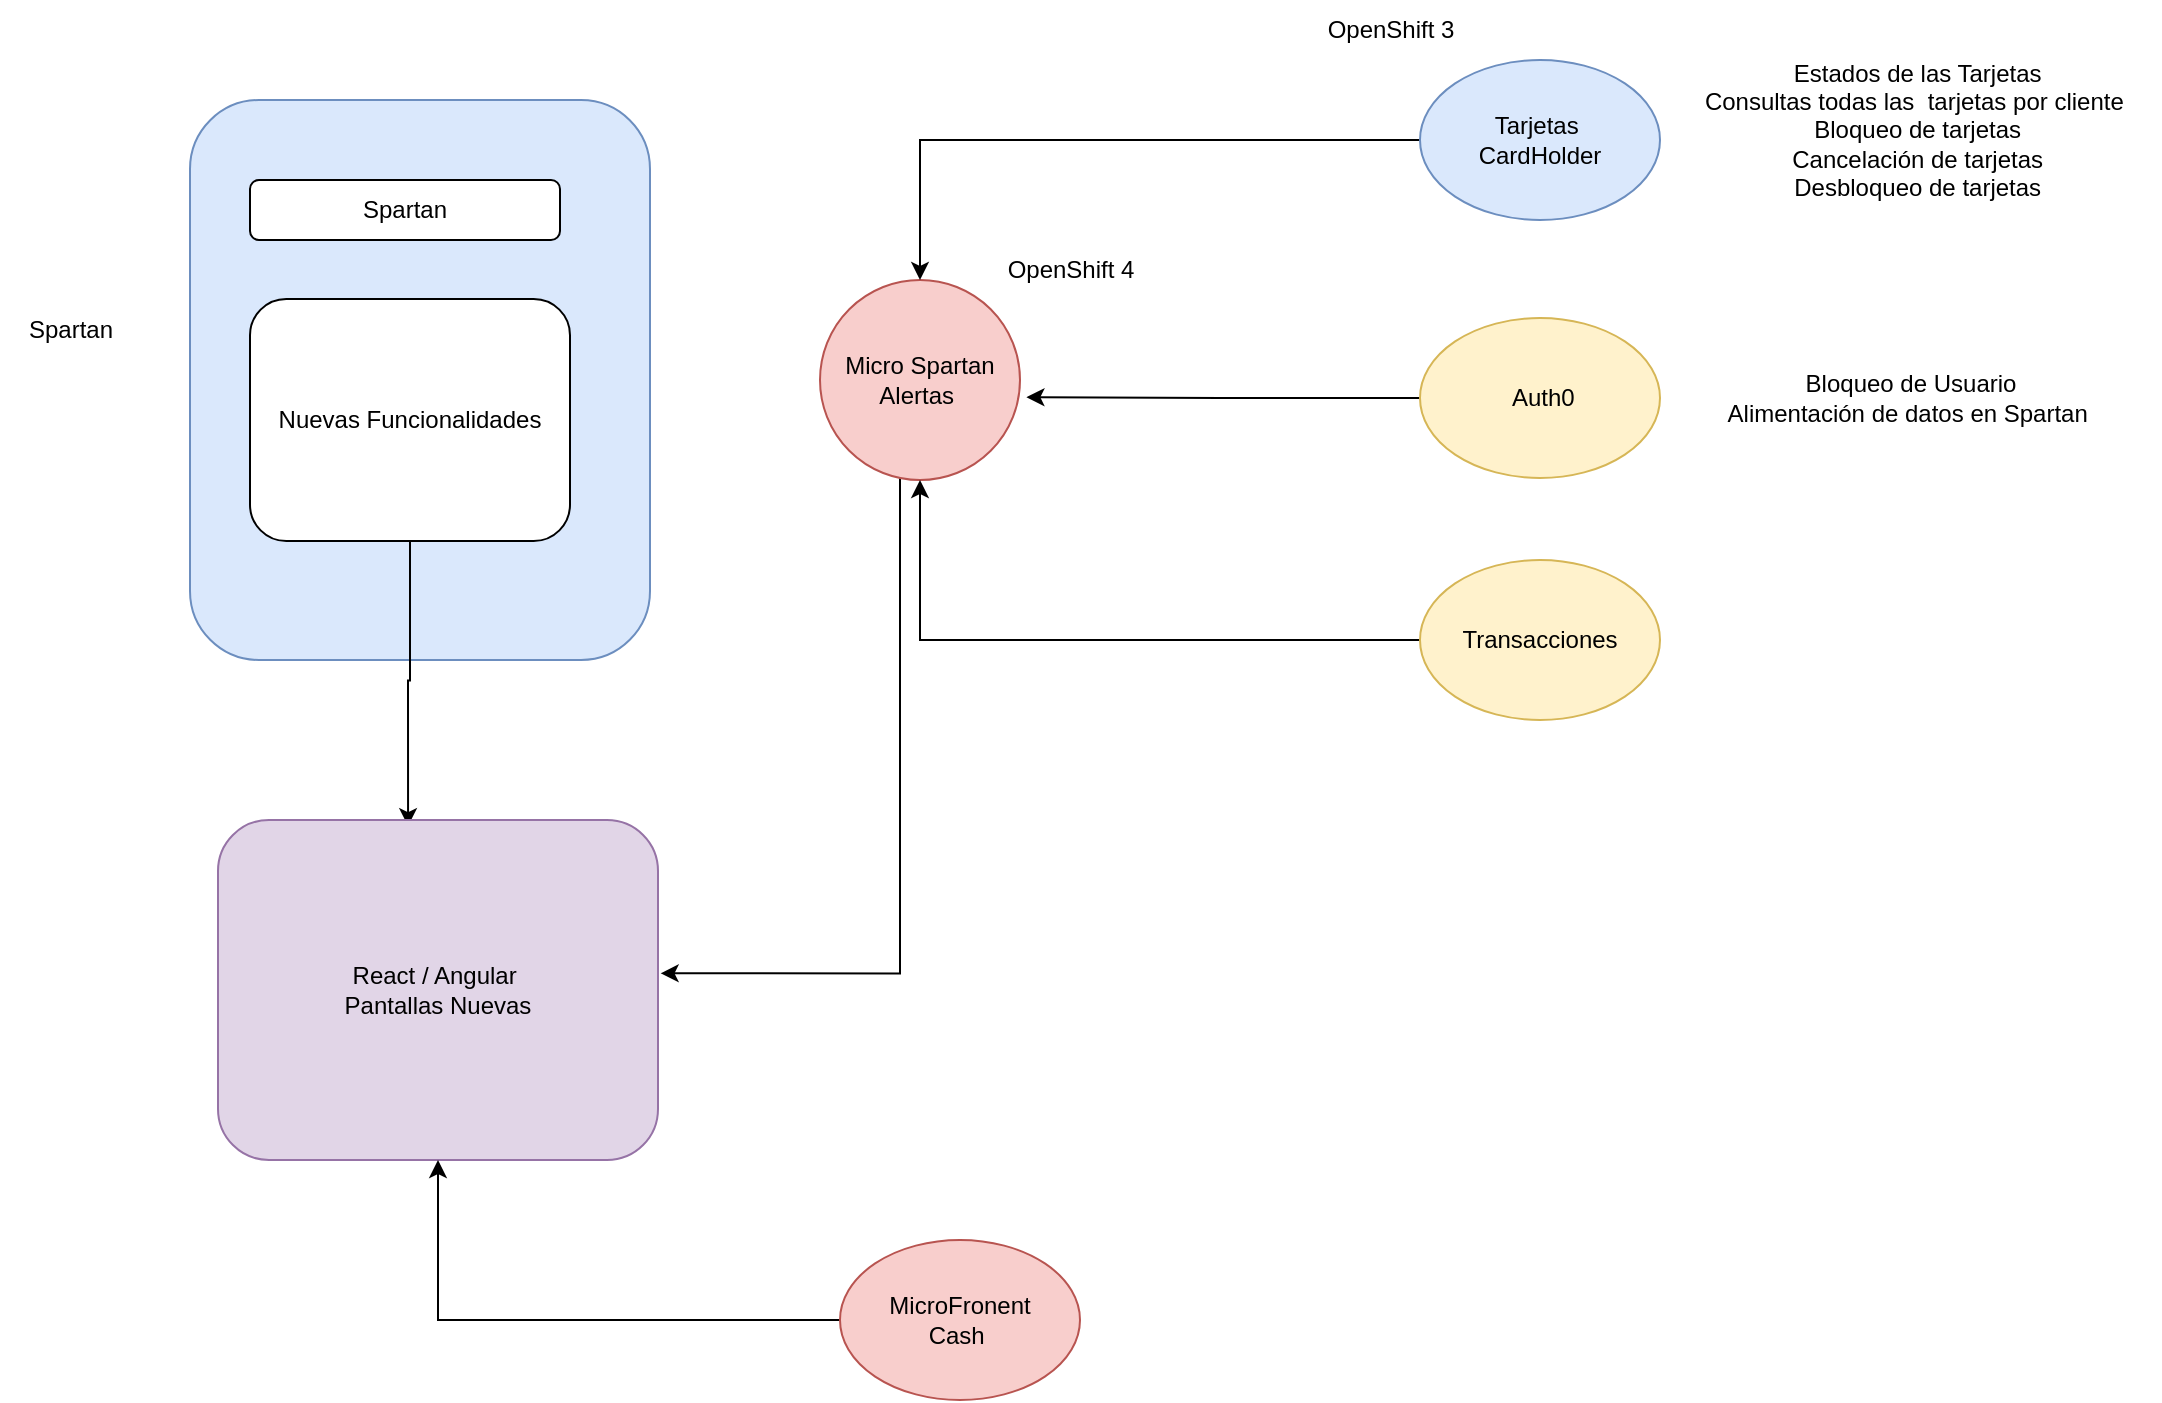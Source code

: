 <mxfile version="21.6.6" type="github">
  <diagram name="Página-1" id="hEknlPQeBrC4TR-3DNIL">
    <mxGraphModel dx="3836" dy="1171" grid="1" gridSize="10" guides="1" tooltips="1" connect="1" arrows="1" fold="1" page="1" pageScale="1" pageWidth="827" pageHeight="1169" math="0" shadow="0">
      <root>
        <mxCell id="0" />
        <mxCell id="1" parent="0" />
        <mxCell id="wCBqZtyIlqEZEFPoaTUq-20" style="edgeStyle=orthogonalEdgeStyle;rounded=0;orthogonalLoop=1;jettySize=auto;html=1;entryX=1.006;entryY=0.451;entryDx=0;entryDy=0;entryPerimeter=0;" parent="1" source="wCBqZtyIlqEZEFPoaTUq-1" target="wCBqZtyIlqEZEFPoaTUq-19" edge="1">
          <mxGeometry relative="1" as="geometry">
            <Array as="points">
              <mxPoint x="230" y="487" />
            </Array>
          </mxGeometry>
        </mxCell>
        <mxCell id="wCBqZtyIlqEZEFPoaTUq-1" value="Micro Spartan Alertas&amp;nbsp;" style="ellipse;whiteSpace=wrap;html=1;aspect=fixed;fillColor=#f8cecc;strokeColor=#b85450;" parent="1" vertex="1">
          <mxGeometry x="190" y="140" width="100" height="100" as="geometry" />
        </mxCell>
        <mxCell id="wCBqZtyIlqEZEFPoaTUq-5" style="edgeStyle=orthogonalEdgeStyle;rounded=0;orthogonalLoop=1;jettySize=auto;html=1;entryX=0.5;entryY=0;entryDx=0;entryDy=0;" parent="1" source="wCBqZtyIlqEZEFPoaTUq-2" target="wCBqZtyIlqEZEFPoaTUq-1" edge="1">
          <mxGeometry relative="1" as="geometry" />
        </mxCell>
        <mxCell id="wCBqZtyIlqEZEFPoaTUq-2" value="Tarjetas&amp;nbsp;&lt;br&gt;CardHolder" style="ellipse;whiteSpace=wrap;html=1;fillColor=#dae8fc;strokeColor=#6c8ebf;" parent="1" vertex="1">
          <mxGeometry x="490" y="30" width="120" height="80" as="geometry" />
        </mxCell>
        <mxCell id="wCBqZtyIlqEZEFPoaTUq-6" style="edgeStyle=orthogonalEdgeStyle;rounded=0;orthogonalLoop=1;jettySize=auto;html=1;entryX=1.032;entryY=0.586;entryDx=0;entryDy=0;entryPerimeter=0;" parent="1" source="wCBqZtyIlqEZEFPoaTUq-3" target="wCBqZtyIlqEZEFPoaTUq-1" edge="1">
          <mxGeometry relative="1" as="geometry" />
        </mxCell>
        <mxCell id="wCBqZtyIlqEZEFPoaTUq-3" value="&amp;nbsp;Auth0" style="ellipse;whiteSpace=wrap;html=1;fillColor=#fff2cc;strokeColor=#d6b656;" parent="1" vertex="1">
          <mxGeometry x="490" y="159" width="120" height="80" as="geometry" />
        </mxCell>
        <mxCell id="wCBqZtyIlqEZEFPoaTUq-7" style="edgeStyle=orthogonalEdgeStyle;rounded=0;orthogonalLoop=1;jettySize=auto;html=1;entryX=0.5;entryY=1;entryDx=0;entryDy=0;" parent="1" source="wCBqZtyIlqEZEFPoaTUq-4" target="wCBqZtyIlqEZEFPoaTUq-1" edge="1">
          <mxGeometry relative="1" as="geometry" />
        </mxCell>
        <mxCell id="wCBqZtyIlqEZEFPoaTUq-4" value="Transacciones" style="ellipse;whiteSpace=wrap;html=1;fillColor=#fff2cc;strokeColor=#d6b656;" parent="1" vertex="1">
          <mxGeometry x="490" y="280" width="120" height="80" as="geometry" />
        </mxCell>
        <mxCell id="wCBqZtyIlqEZEFPoaTUq-10" value="" style="rounded=1;whiteSpace=wrap;html=1;fillColor=#dae8fc;strokeColor=#6c8ebf;" parent="1" vertex="1">
          <mxGeometry x="-125" y="50" width="230" height="280" as="geometry" />
        </mxCell>
        <mxCell id="wCBqZtyIlqEZEFPoaTUq-21" style="edgeStyle=orthogonalEdgeStyle;rounded=0;orthogonalLoop=1;jettySize=auto;html=1;entryX=0.432;entryY=0.018;entryDx=0;entryDy=0;entryPerimeter=0;" parent="1" source="wCBqZtyIlqEZEFPoaTUq-8" target="wCBqZtyIlqEZEFPoaTUq-19" edge="1">
          <mxGeometry relative="1" as="geometry" />
        </mxCell>
        <mxCell id="wCBqZtyIlqEZEFPoaTUq-8" value="Nuevas Funcionalidades" style="rounded=1;whiteSpace=wrap;html=1;" parent="1" vertex="1">
          <mxGeometry x="-95" y="149.5" width="160" height="121" as="geometry" />
        </mxCell>
        <mxCell id="wCBqZtyIlqEZEFPoaTUq-12" value="Spartan" style="rounded=1;whiteSpace=wrap;html=1;" parent="1" vertex="1">
          <mxGeometry x="-95" y="90" width="155" height="30" as="geometry" />
        </mxCell>
        <mxCell id="wCBqZtyIlqEZEFPoaTUq-13" value="Estados de las Tarjetas&amp;nbsp;&lt;br&gt;Consultas todas las&amp;nbsp; tarjetas por cliente&amp;nbsp;&amp;nbsp;&lt;br&gt;Bloqueo de tarjetas&amp;nbsp;&lt;br&gt;Cancelación de tarjetas&amp;nbsp;&lt;br&gt;Desbloqueo de tarjetas&amp;nbsp;" style="text;html=1;align=center;verticalAlign=middle;resizable=0;points=[];autosize=1;strokeColor=none;fillColor=none;" parent="1" vertex="1">
          <mxGeometry x="620" y="20" width="240" height="90" as="geometry" />
        </mxCell>
        <mxCell id="wCBqZtyIlqEZEFPoaTUq-14" value="Bloqueo de Usuario&lt;br&gt;Alimentación de datos en Spartan&amp;nbsp;" style="text;html=1;align=center;verticalAlign=middle;resizable=0;points=[];autosize=1;strokeColor=none;fillColor=none;" parent="1" vertex="1">
          <mxGeometry x="630" y="179" width="210" height="40" as="geometry" />
        </mxCell>
        <mxCell id="wCBqZtyIlqEZEFPoaTUq-16" value="OpenShift 4" style="text;html=1;align=center;verticalAlign=middle;resizable=0;points=[];autosize=1;strokeColor=none;fillColor=none;" parent="1" vertex="1">
          <mxGeometry x="270" y="119.5" width="90" height="30" as="geometry" />
        </mxCell>
        <mxCell id="wCBqZtyIlqEZEFPoaTUq-17" value="OpenShift 3" style="text;html=1;align=center;verticalAlign=middle;resizable=0;points=[];autosize=1;strokeColor=none;fillColor=none;" parent="1" vertex="1">
          <mxGeometry x="430" width="90" height="30" as="geometry" />
        </mxCell>
        <mxCell id="wCBqZtyIlqEZEFPoaTUq-18" value="Spartan" style="text;html=1;align=center;verticalAlign=middle;resizable=0;points=[];autosize=1;strokeColor=none;fillColor=none;" parent="1" vertex="1">
          <mxGeometry x="-220" y="149.5" width="70" height="30" as="geometry" />
        </mxCell>
        <mxCell id="wCBqZtyIlqEZEFPoaTUq-19" value="React / Angular&amp;nbsp;&lt;br&gt;Pantallas Nuevas" style="rounded=1;whiteSpace=wrap;html=1;fillColor=#e1d5e7;strokeColor=#9673a6;" parent="1" vertex="1">
          <mxGeometry x="-111" y="410" width="220" height="170" as="geometry" />
        </mxCell>
        <mxCell id="wCBqZtyIlqEZEFPoaTUq-28" style="edgeStyle=orthogonalEdgeStyle;rounded=0;orthogonalLoop=1;jettySize=auto;html=1;entryX=0.5;entryY=1;entryDx=0;entryDy=0;" parent="1" source="wCBqZtyIlqEZEFPoaTUq-27" target="wCBqZtyIlqEZEFPoaTUq-19" edge="1">
          <mxGeometry relative="1" as="geometry" />
        </mxCell>
        <mxCell id="wCBqZtyIlqEZEFPoaTUq-27" value="MicroFronent&lt;br&gt;Cash&amp;nbsp;" style="ellipse;whiteSpace=wrap;html=1;fillColor=#f8cecc;strokeColor=#b85450;" parent="1" vertex="1">
          <mxGeometry x="200" y="620" width="120" height="80" as="geometry" />
        </mxCell>
      </root>
    </mxGraphModel>
  </diagram>
</mxfile>
